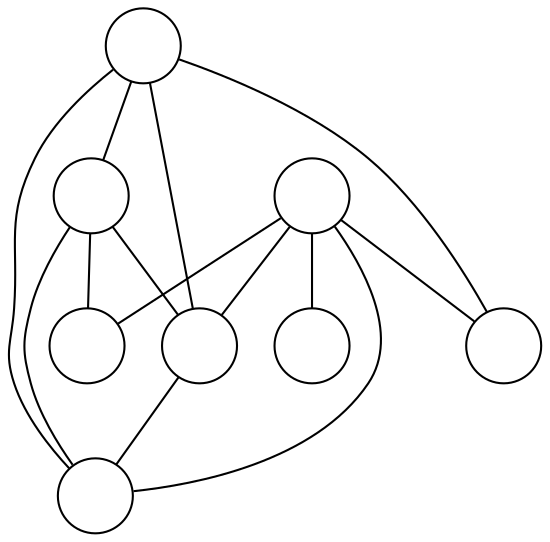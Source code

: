 graph G {
  node[label="", shape=circle]
  0;
  1;
  2;
  3;
  4;
  5;
  6;
  7;
  4 -- 0;
  5 -- 0;
  5 -- 1;
  5 -- 4;
  6 -- 0;
  6 -- 2;
  6 -- 4;
  6 -- 5;
  7 -- 0;
  7 -- 1;
  7 -- 2;
  7 -- 3;
  7 -- 4;
}
